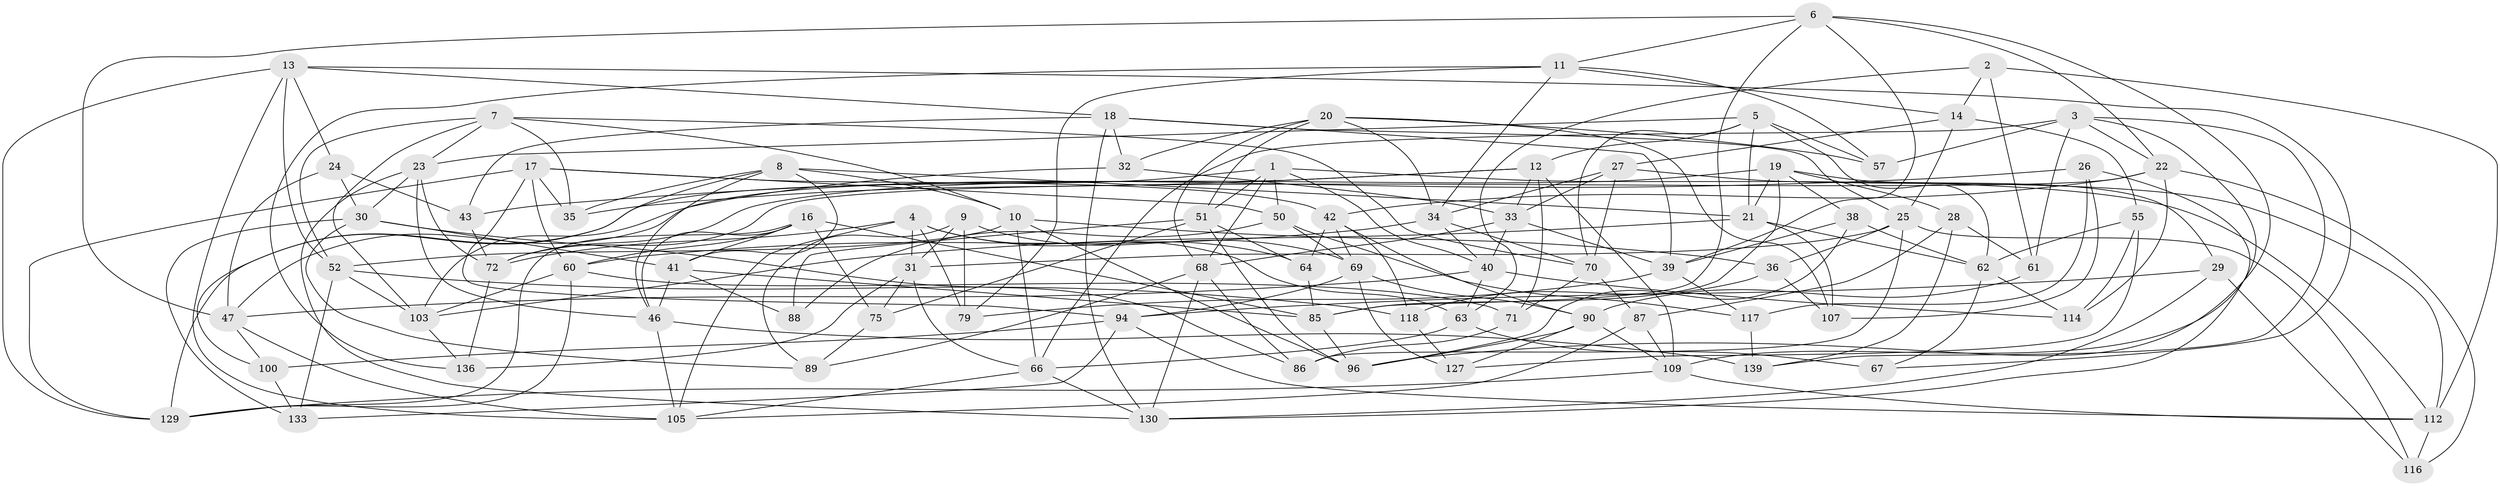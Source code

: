 // original degree distribution, {4: 1.0}
// Generated by graph-tools (version 1.1) at 2025/42/03/06/25 10:42:20]
// undirected, 86 vertices, 222 edges
graph export_dot {
graph [start="1"]
  node [color=gray90,style=filled];
  1 [super="+84"];
  2;
  3 [super="+48"];
  4 [super="+137"];
  5 [super="+111"];
  6 [super="+126"];
  7 [super="+76"];
  8 [super="+77"];
  9;
  10 [super="+49"];
  11 [super="+119"];
  12 [super="+91"];
  13 [super="+15"];
  14 [super="+45"];
  16 [super="+78"];
  17 [super="+92"];
  18 [super="+81"];
  19 [super="+99"];
  20 [super="+44"];
  21 [super="+37"];
  22 [super="+56"];
  23 [super="+65"];
  24;
  25 [super="+82"];
  26;
  27 [super="+58"];
  28;
  29;
  30 [super="+128"];
  31 [super="+53"];
  32;
  33 [super="+134"];
  34 [super="+73"];
  35;
  36;
  38;
  39 [super="+59"];
  40 [super="+80"];
  41 [super="+98"];
  42 [super="+122"];
  43;
  46 [super="+135"];
  47 [super="+54"];
  50 [super="+123"];
  51 [super="+125"];
  52 [super="+83"];
  55;
  57;
  60 [super="+102"];
  61;
  62 [super="+110"];
  63 [super="+104"];
  64;
  66 [super="+95"];
  67;
  68 [super="+74"];
  69 [super="+101"];
  70 [super="+120"];
  71;
  72 [super="+106"];
  75;
  79;
  85 [super="+113"];
  86;
  87;
  88;
  89;
  90 [super="+93"];
  94 [super="+97"];
  96 [super="+138"];
  100;
  103 [super="+108"];
  105 [super="+115"];
  107;
  109 [super="+121"];
  112 [super="+124"];
  114;
  116;
  117;
  118;
  127;
  129 [super="+131"];
  130 [super="+132"];
  133;
  136;
  139;
  1 -- 68;
  1 -- 129;
  1 -- 40;
  1 -- 50;
  1 -- 51;
  1 -- 112;
  2 -- 63;
  2 -- 14;
  2 -- 61;
  2 -- 112;
  3 -- 66;
  3 -- 109;
  3 -- 61;
  3 -- 57;
  3 -- 139;
  3 -- 22;
  4 -- 79;
  4 -- 31;
  4 -- 72;
  4 -- 105;
  4 -- 64;
  4 -- 63;
  5 -- 57;
  5 -- 12;
  5 -- 62;
  5 -- 70;
  5 -- 23;
  5 -- 21;
  6 -- 85;
  6 -- 47;
  6 -- 22;
  6 -- 96;
  6 -- 11;
  6 -- 39;
  7 -- 10;
  7 -- 103;
  7 -- 35;
  7 -- 70;
  7 -- 23;
  7 -- 52;
  8 -- 35;
  8 -- 10;
  8 -- 41;
  8 -- 100;
  8 -- 21;
  8 -- 46;
  9 -- 89;
  9 -- 69;
  9 -- 79;
  9 -- 31;
  10 -- 96;
  10 -- 36;
  10 -- 66;
  10 -- 52;
  11 -- 57;
  11 -- 14;
  11 -- 136;
  11 -- 34;
  11 -- 79;
  12 -- 71;
  12 -- 47;
  12 -- 33;
  12 -- 35;
  12 -- 109;
  13 -- 105;
  13 -- 129;
  13 -- 24;
  13 -- 67;
  13 -- 52;
  13 -- 18;
  14 -- 55;
  14 -- 27 [weight=2];
  14 -- 25;
  16 -- 129;
  16 -- 60;
  16 -- 75;
  16 -- 41;
  16 -- 85;
  16 -- 46;
  17 -- 129;
  17 -- 50;
  17 -- 35;
  17 -- 60;
  17 -- 94;
  17 -- 42;
  18 -- 32;
  18 -- 43;
  18 -- 39;
  18 -- 25;
  18 -- 130;
  19 -- 28;
  19 -- 38;
  19 -- 72;
  19 -- 21;
  19 -- 85;
  19 -- 29;
  20 -- 32;
  20 -- 57;
  20 -- 51;
  20 -- 34;
  20 -- 107;
  20 -- 68;
  21 -- 107;
  21 -- 62;
  21 -- 103;
  22 -- 114;
  22 -- 42;
  22 -- 72;
  22 -- 116;
  23 -- 130;
  23 -- 30;
  23 -- 72;
  23 -- 46;
  24 -- 43;
  24 -- 47;
  24 -- 30;
  25 -- 36;
  25 -- 116;
  25 -- 86;
  25 -- 31;
  26 -- 117;
  26 -- 130;
  26 -- 107;
  26 -- 43;
  27 -- 70;
  27 -- 33;
  27 -- 34;
  27 -- 112;
  28 -- 61;
  28 -- 139;
  28 -- 87;
  29 -- 116;
  29 -- 130;
  29 -- 94;
  30 -- 89;
  30 -- 133;
  30 -- 86;
  30 -- 41;
  31 -- 75;
  31 -- 136;
  31 -- 66;
  32 -- 103;
  32 -- 33;
  33 -- 40;
  33 -- 39;
  33 -- 68;
  34 -- 40;
  34 -- 60;
  34 -- 70;
  36 -- 107;
  36 -- 118;
  38 -- 62;
  38 -- 39;
  38 -- 96;
  39 -- 117;
  39 -- 79;
  40 -- 114;
  40 -- 47;
  40 -- 63;
  41 -- 88;
  41 -- 85;
  41 -- 46;
  42 -- 118;
  42 -- 69;
  42 -- 64;
  42 -- 90;
  43 -- 72;
  46 -- 139;
  46 -- 105;
  47 -- 100;
  47 -- 105;
  50 -- 88 [weight=2];
  50 -- 117;
  50 -- 69;
  51 -- 88;
  51 -- 64;
  51 -- 75;
  51 -- 96;
  52 -- 118;
  52 -- 133;
  52 -- 103;
  55 -- 127;
  55 -- 62;
  55 -- 114;
  60 -- 103;
  60 -- 71;
  60 -- 129;
  61 -- 90;
  62 -- 114;
  62 -- 67;
  63 -- 67 [weight=2];
  63 -- 66;
  64 -- 85;
  66 -- 105;
  66 -- 130;
  68 -- 89;
  68 -- 130;
  68 -- 86;
  69 -- 90;
  69 -- 94;
  69 -- 127;
  70 -- 71;
  70 -- 87;
  71 -- 86;
  72 -- 136;
  75 -- 89;
  85 -- 96;
  87 -- 105;
  87 -- 109;
  90 -- 109;
  90 -- 96;
  90 -- 127;
  94 -- 100;
  94 -- 112;
  94 -- 133;
  100 -- 133;
  103 -- 136;
  109 -- 112;
  109 -- 129;
  112 -- 116;
  117 -- 139;
  118 -- 127;
}
